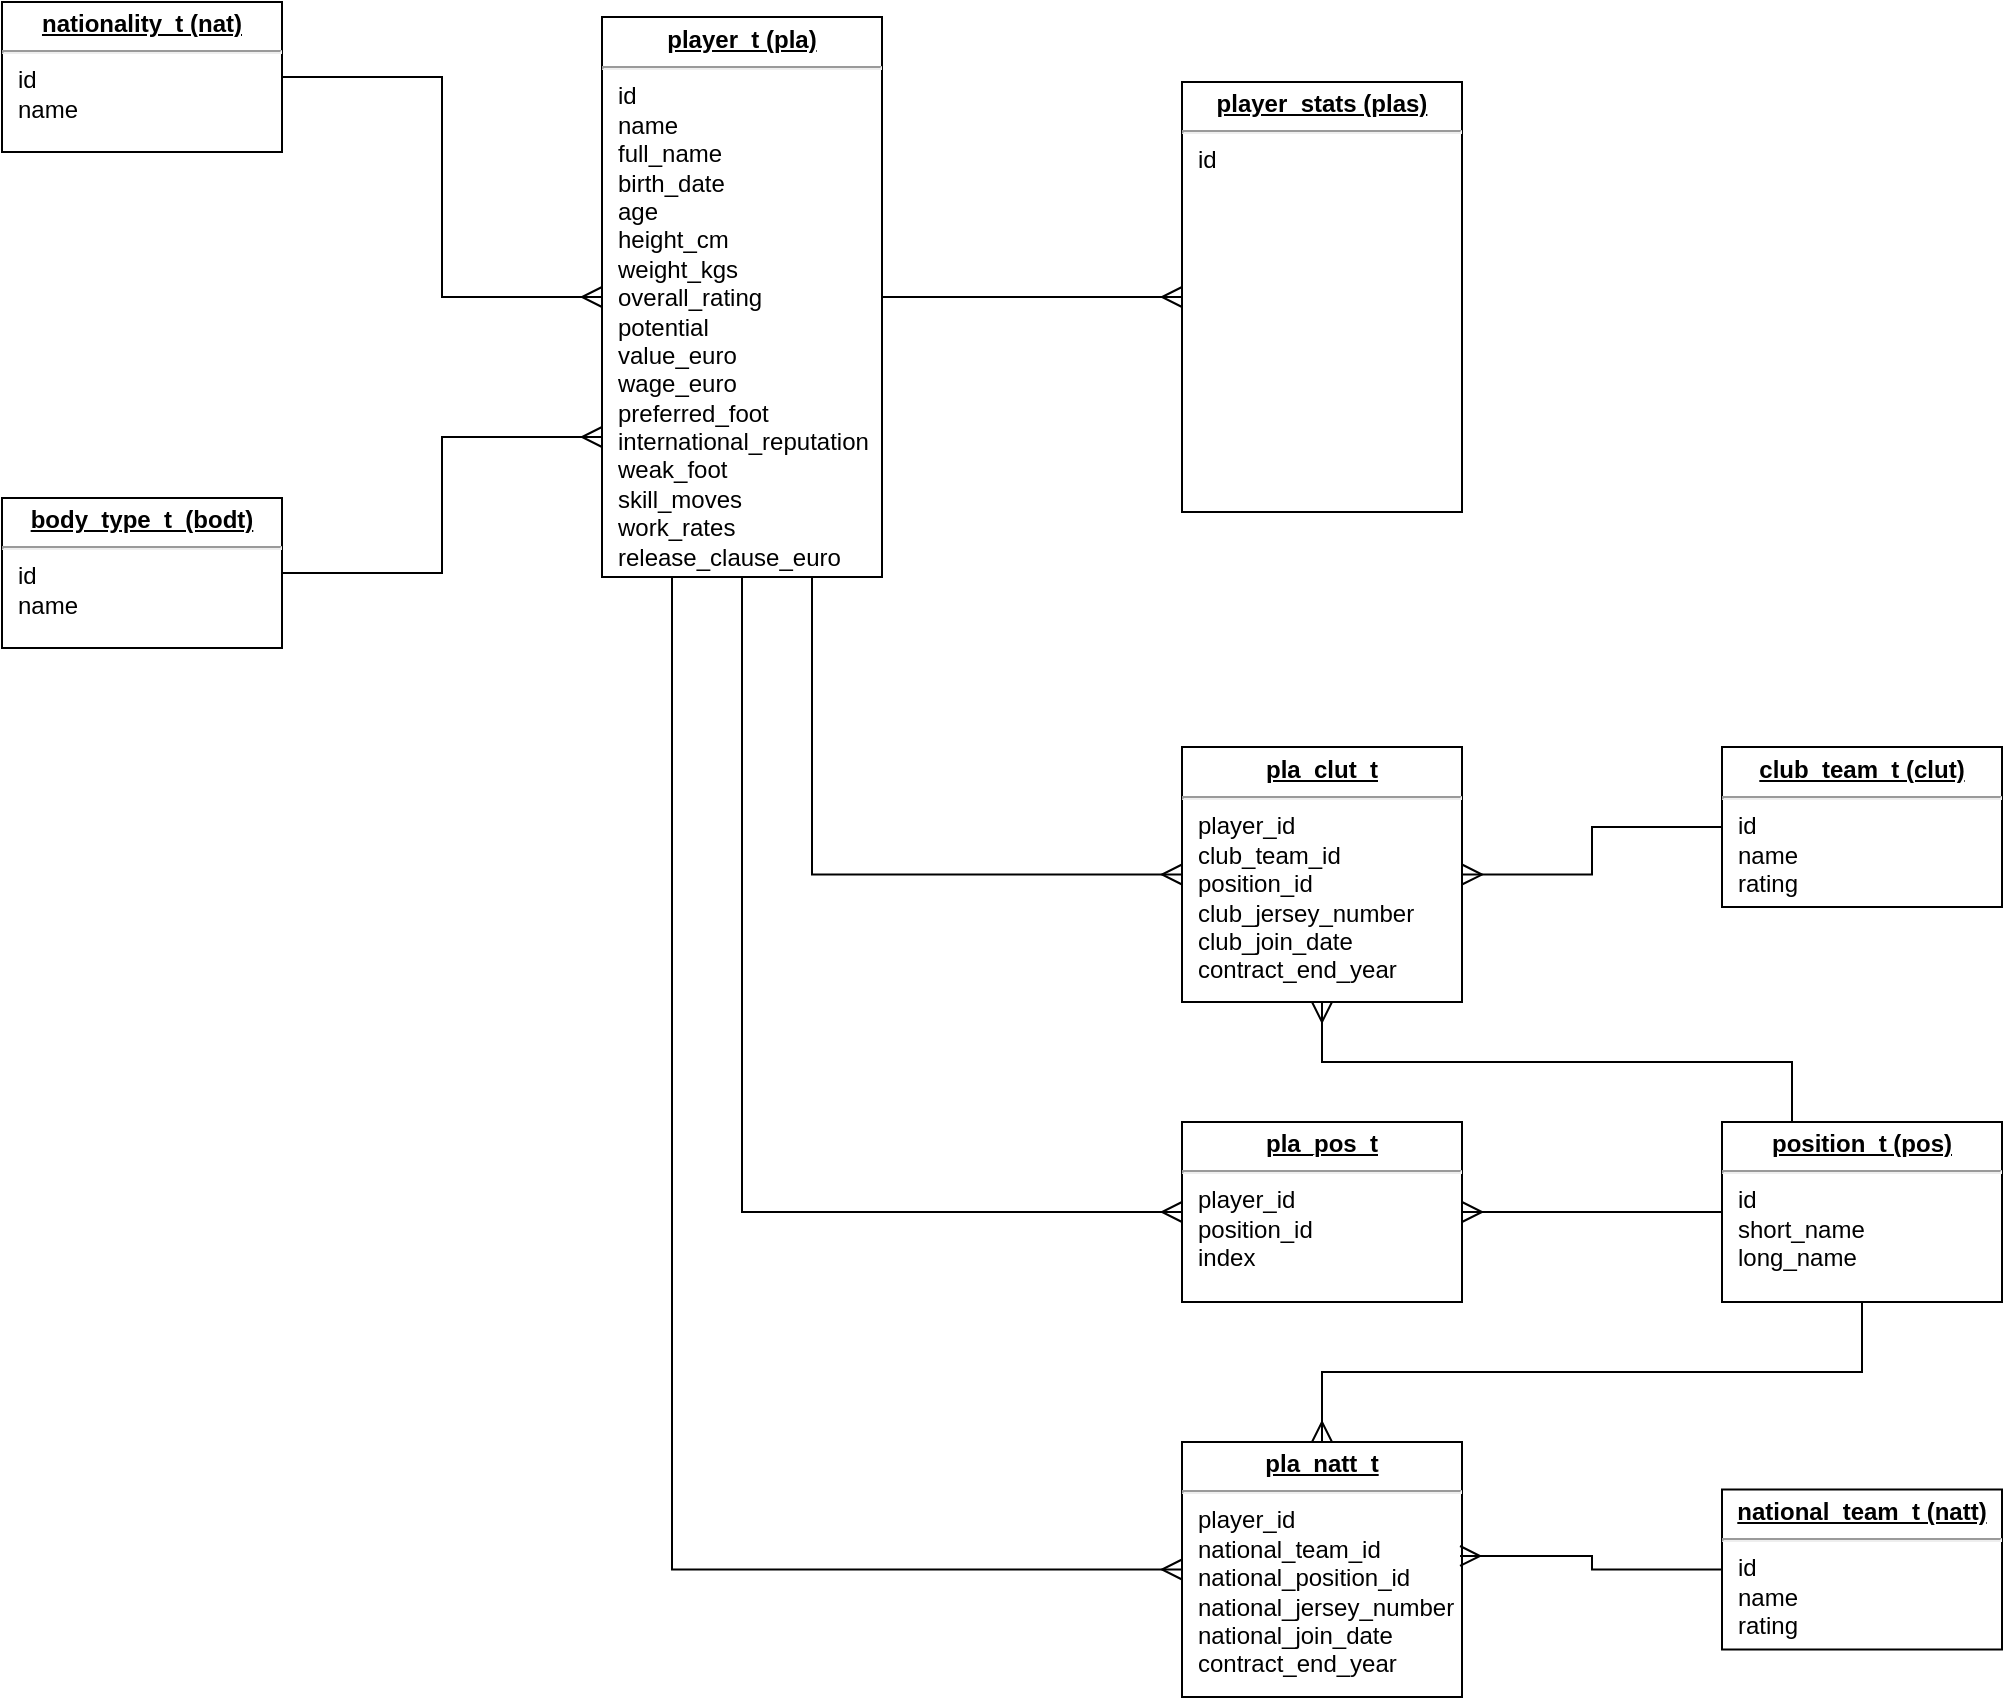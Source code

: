 <mxfile version="14.4.3" type="device" pages="3"><diagram name="Player" id="a7904f86-f2b4-8e86-fa97-74104820619b"><mxGraphModel dx="2382" dy="900" grid="1" gridSize="10" guides="1" tooltips="1" connect="1" arrows="1" fold="1" page="1" pageScale="1" pageWidth="1100" pageHeight="850" background="#ffffff" math="0" shadow="0"><root><mxCell id="0"/><mxCell id="1" parent="0"/><mxCell id="24794b860abc3c2d-17" value="&lt;p style=&quot;margin: 0px ; margin-top: 4px ; text-align: center ; text-decoration: underline&quot;&gt;&lt;b&gt;player_t (pla)&lt;/b&gt;&lt;/p&gt;&lt;hr&gt;&lt;p style=&quot;margin: 0px ; margin-left: 8px&quot;&gt;id&lt;/p&gt;&lt;p style=&quot;margin: 0px ; margin-left: 8px&quot;&gt;name&lt;/p&gt;&lt;p style=&quot;margin: 0px ; margin-left: 8px&quot;&gt;full_name&lt;/p&gt;&lt;p style=&quot;margin: 0px ; margin-left: 8px&quot;&gt;birth_date&lt;/p&gt;&lt;p style=&quot;margin: 0px ; margin-left: 8px&quot;&gt;age&lt;/p&gt;&lt;p style=&quot;margin: 0px ; margin-left: 8px&quot;&gt;height_cm&lt;/p&gt;&lt;p style=&quot;margin: 0px ; margin-left: 8px&quot;&gt;weight_kgs&lt;/p&gt;&lt;p style=&quot;margin: 0px ; margin-left: 8px&quot;&gt;overall_rating&lt;/p&gt;&lt;p style=&quot;margin: 0px ; margin-left: 8px&quot;&gt;potential&lt;/p&gt;&lt;p style=&quot;margin: 0px ; margin-left: 8px&quot;&gt;value_euro&lt;/p&gt;&lt;p style=&quot;margin: 0px ; margin-left: 8px&quot;&gt;wage_euro&lt;/p&gt;&lt;p style=&quot;margin: 0px ; margin-left: 8px&quot;&gt;preferred_foot&lt;/p&gt;&lt;p style=&quot;margin: 0px ; margin-left: 8px&quot;&gt;international_reputation&lt;/p&gt;&lt;p style=&quot;margin: 0px ; margin-left: 8px&quot;&gt;weak_foot&lt;/p&gt;&lt;p style=&quot;margin: 0px ; margin-left: 8px&quot;&gt;skill_moves&lt;/p&gt;&lt;p style=&quot;margin: 0px ; margin-left: 8px&quot;&gt;work_rates&lt;/p&gt;&lt;p style=&quot;margin: 0px ; margin-left: 8px&quot;&gt;release_clause_euro&lt;/p&gt;" style="verticalAlign=top;align=left;overflow=fill;fontSize=12;fontFamily=Helvetica;html=1;rounded=0;shadow=0;comic=0;labelBackgroundColor=none;strokeWidth=1" parent="1" vertex="1"><mxGeometry x="80" y="57.5" width="140" height="280" as="geometry"/></mxCell><mxCell id="24794b860abc3c2d-19" value="&lt;p style=&quot;margin: 0px ; margin-top: 4px ; text-align: center ; text-decoration: underline&quot;&gt;&lt;b&gt;position_t (pos)&lt;/b&gt;&lt;/p&gt;&lt;hr&gt;&lt;p style=&quot;margin: 0px ; margin-left: 8px&quot;&gt;id&lt;/p&gt;&lt;p style=&quot;margin: 0px ; margin-left: 8px&quot;&gt;short_name&lt;/p&gt;&lt;p style=&quot;margin: 0px ; margin-left: 8px&quot;&gt;long_name&lt;/p&gt;" style="verticalAlign=top;align=left;overflow=fill;fontSize=12;fontFamily=Helvetica;html=1;rounded=0;shadow=0;comic=0;labelBackgroundColor=none;strokeWidth=1" parent="1" vertex="1"><mxGeometry x="640" y="610" width="140" height="90" as="geometry"/></mxCell><mxCell id="24794b860abc3c2d-20" value="&lt;p style=&quot;margin: 0px ; margin-top: 4px ; text-align: center ; text-decoration: underline&quot;&gt;&lt;b&gt;nationality_t (nat)&lt;/b&gt;&lt;/p&gt;&lt;hr&gt;&lt;p style=&quot;margin: 0px ; margin-left: 8px&quot;&gt;id&lt;/p&gt;&lt;p style=&quot;margin: 0px ; margin-left: 8px&quot;&gt;name&lt;/p&gt;" style="verticalAlign=top;align=left;overflow=fill;fontSize=12;fontFamily=Helvetica;html=1;rounded=0;shadow=0;comic=0;labelBackgroundColor=none;strokeWidth=1" parent="1" vertex="1"><mxGeometry x="-220" y="50" width="140" height="75" as="geometry"/></mxCell><mxCell id="VgtW5pbkn3UoiezEApgY-1" value="&lt;p style=&quot;margin: 0px ; margin-top: 4px ; text-align: center ; text-decoration: underline&quot;&gt;&lt;b&gt;pla_clut_t&lt;/b&gt;&lt;/p&gt;&lt;hr&gt;&lt;p style=&quot;margin: 0px ; margin-left: 8px&quot;&gt;player_id&lt;/p&gt;&lt;p style=&quot;margin: 0px ; margin-left: 8px&quot;&gt;club_team_id&lt;/p&gt;&lt;p style=&quot;margin: 0px ; margin-left: 8px&quot;&gt;&lt;span&gt;position_id&lt;/span&gt;&lt;br&gt;&lt;/p&gt;&lt;p style=&quot;margin: 0px ; margin-left: 8px&quot;&gt;club_jersey_number&lt;/p&gt;&lt;p style=&quot;margin: 0px ; margin-left: 8px&quot;&gt;club_join_date&lt;/p&gt;&lt;p style=&quot;margin: 0px ; margin-left: 8px&quot;&gt;contract_end_year&lt;/p&gt;" style="verticalAlign=top;align=left;overflow=fill;fontSize=12;fontFamily=Helvetica;html=1;rounded=0;shadow=0;comic=0;labelBackgroundColor=none;strokeWidth=1" vertex="1" parent="1"><mxGeometry x="370" y="422.5" width="140" height="127.5" as="geometry"/></mxCell><mxCell id="VgtW5pbkn3UoiezEApgY-2" value="&lt;p style=&quot;margin: 0px ; margin-top: 4px ; text-align: center ; text-decoration: underline&quot;&gt;&lt;b&gt;club_team_t (clut)&lt;/b&gt;&lt;/p&gt;&lt;hr&gt;&lt;p style=&quot;margin: 0px ; margin-left: 8px&quot;&gt;id&lt;/p&gt;&lt;p style=&quot;margin: 0px ; margin-left: 8px&quot;&gt;name&lt;/p&gt;&lt;p style=&quot;margin: 0px ; margin-left: 8px&quot;&gt;rating&lt;/p&gt;" style="verticalAlign=top;align=left;overflow=fill;fontSize=12;fontFamily=Helvetica;html=1;rounded=0;shadow=0;comic=0;labelBackgroundColor=none;strokeWidth=1" vertex="1" parent="1"><mxGeometry x="640" y="422.5" width="140" height="80" as="geometry"/></mxCell><mxCell id="VgtW5pbkn3UoiezEApgY-3" value="&lt;p style=&quot;margin: 0px ; margin-top: 4px ; text-align: center ; text-decoration: underline&quot;&gt;&lt;b&gt;pla_natt_t&lt;/b&gt;&lt;/p&gt;&lt;hr&gt;&lt;p style=&quot;margin: 0px ; margin-left: 8px&quot;&gt;player_id&lt;/p&gt;&lt;p style=&quot;margin: 0px ; margin-left: 8px&quot;&gt;national_team_id&lt;/p&gt;&lt;p style=&quot;margin: 0px ; margin-left: 8px&quot;&gt;national_position_id&lt;/p&gt;&lt;p style=&quot;margin: 0px ; margin-left: 8px&quot;&gt;national_jersey_number&lt;/p&gt;&lt;p style=&quot;margin: 0px ; margin-left: 8px&quot;&gt;national_join_date&lt;/p&gt;&lt;p style=&quot;margin: 0px ; margin-left: 8px&quot;&gt;contract_end_year&lt;/p&gt;" style="verticalAlign=top;align=left;overflow=fill;fontSize=12;fontFamily=Helvetica;html=1;rounded=0;shadow=0;comic=0;labelBackgroundColor=none;strokeWidth=1" vertex="1" parent="1"><mxGeometry x="370" y="770" width="140" height="127.5" as="geometry"/></mxCell><mxCell id="VgtW5pbkn3UoiezEApgY-4" value="&lt;p style=&quot;margin: 0px ; margin-top: 4px ; text-align: center ; text-decoration: underline&quot;&gt;&lt;b&gt;national_team_t (natt)&lt;/b&gt;&lt;/p&gt;&lt;hr&gt;&lt;p style=&quot;margin: 0px ; margin-left: 8px&quot;&gt;id&lt;/p&gt;&lt;p style=&quot;margin: 0px ; margin-left: 8px&quot;&gt;name&lt;/p&gt;&lt;p style=&quot;margin: 0px ; margin-left: 8px&quot;&gt;rating&lt;/p&gt;" style="verticalAlign=top;align=left;overflow=fill;fontSize=12;fontFamily=Helvetica;html=1;rounded=0;shadow=0;comic=0;labelBackgroundColor=none;strokeWidth=1" vertex="1" parent="1"><mxGeometry x="640" y="793.75" width="140" height="80" as="geometry"/></mxCell><mxCell id="VgtW5pbkn3UoiezEApgY-5" value="&lt;p style=&quot;margin: 0px ; margin-top: 4px ; text-align: center ; text-decoration: underline&quot;&gt;&lt;b&gt;body_type_t&amp;nbsp; (bodt)&lt;/b&gt;&lt;/p&gt;&lt;hr&gt;&lt;p style=&quot;margin: 0px ; margin-left: 8px&quot;&gt;id&lt;/p&gt;&lt;p style=&quot;margin: 0px ; margin-left: 8px&quot;&gt;name&lt;/p&gt;" style="verticalAlign=top;align=left;overflow=fill;fontSize=12;fontFamily=Helvetica;html=1;rounded=0;shadow=0;comic=0;labelBackgroundColor=none;strokeWidth=1" vertex="1" parent="1"><mxGeometry x="-220" y="298" width="140" height="75" as="geometry"/></mxCell><mxCell id="VgtW5pbkn3UoiezEApgY-7" value="&lt;p style=&quot;margin: 0px ; margin-top: 4px ; text-align: center ; text-decoration: underline&quot;&gt;&lt;b&gt;pla_pos_t&lt;/b&gt;&lt;/p&gt;&lt;hr&gt;&lt;p style=&quot;margin: 0px ; margin-left: 8px&quot;&gt;player_id&lt;/p&gt;&lt;p style=&quot;margin: 0px ; margin-left: 8px&quot;&gt;position_id&lt;/p&gt;&lt;p style=&quot;margin: 0px ; margin-left: 8px&quot;&gt;index&lt;/p&gt;" style="verticalAlign=top;align=left;overflow=fill;fontSize=12;fontFamily=Helvetica;html=1;rounded=0;shadow=0;comic=0;labelBackgroundColor=none;strokeWidth=1" vertex="1" parent="1"><mxGeometry x="370" y="610" width="140" height="90" as="geometry"/></mxCell><mxCell id="VgtW5pbkn3UoiezEApgY-8" style="edgeStyle=orthogonalEdgeStyle;rounded=0;html=1;exitX=0.5;exitY=1;entryX=0;entryY=0.5;labelBackgroundColor=none;endArrow=ERmany;endFill=0;endSize=8;fontFamily=Verdana;fontSize=12;align=left;exitDx=0;exitDy=0;entryDx=0;entryDy=0;" edge="1" parent="1" source="24794b860abc3c2d-17" target="VgtW5pbkn3UoiezEApgY-7"><mxGeometry relative="1" as="geometry"><mxPoint x="290" y="351.25" as="sourcePoint"/><mxPoint x="650" y="352.5" as="targetPoint"/></mxGeometry></mxCell><mxCell id="VgtW5pbkn3UoiezEApgY-9" style="edgeStyle=orthogonalEdgeStyle;rounded=0;html=1;exitX=0;exitY=0.5;entryX=1;entryY=0.5;labelBackgroundColor=none;endArrow=ERmany;endFill=0;endSize=8;fontFamily=Verdana;fontSize=12;align=left;exitDx=0;exitDy=0;entryDx=0;entryDy=0;" edge="1" parent="1" source="24794b860abc3c2d-19" target="VgtW5pbkn3UoiezEApgY-7"><mxGeometry relative="1" as="geometry"><mxPoint x="390" y="665" as="sourcePoint"/><mxPoint x="220" y="720" as="targetPoint"/></mxGeometry></mxCell><mxCell id="VgtW5pbkn3UoiezEApgY-10" style="edgeStyle=orthogonalEdgeStyle;rounded=0;html=1;exitX=1;exitY=0.5;labelBackgroundColor=none;endArrow=ERmany;endFill=0;endSize=8;fontFamily=Verdana;fontSize=12;align=left;exitDx=0;exitDy=0;" edge="1" parent="1" source="24794b860abc3c2d-20" target="24794b860abc3c2d-17"><mxGeometry relative="1" as="geometry"><mxPoint x="160" y="100" as="sourcePoint"/><mxPoint x="330" y="45" as="targetPoint"/></mxGeometry></mxCell><mxCell id="VgtW5pbkn3UoiezEApgY-11" style="edgeStyle=orthogonalEdgeStyle;rounded=0;html=1;exitX=0.75;exitY=1;entryX=0;entryY=0.5;labelBackgroundColor=none;endArrow=ERmany;endFill=0;endSize=8;fontFamily=Verdana;fontSize=12;align=left;exitDx=0;exitDy=0;entryDx=0;entryDy=0;" edge="1" parent="1" source="24794b860abc3c2d-17" target="VgtW5pbkn3UoiezEApgY-1"><mxGeometry relative="1" as="geometry"><mxPoint x="220" y="190" as="sourcePoint"/><mxPoint x="390" y="135" as="targetPoint"/></mxGeometry></mxCell><mxCell id="VgtW5pbkn3UoiezEApgY-12" style="edgeStyle=orthogonalEdgeStyle;rounded=0;html=1;exitX=0;exitY=0.5;entryX=1;entryY=0.5;labelBackgroundColor=none;endArrow=ERmany;endFill=0;endSize=8;fontFamily=Verdana;fontSize=12;align=left;exitDx=0;exitDy=0;entryDx=0;entryDy=0;" edge="1" parent="1" source="VgtW5pbkn3UoiezEApgY-2" target="VgtW5pbkn3UoiezEApgY-1"><mxGeometry relative="1" as="geometry"><mxPoint x="255" y="405" as="sourcePoint"/><mxPoint x="380" y="496.25" as="targetPoint"/></mxGeometry></mxCell><mxCell id="VgtW5pbkn3UoiezEApgY-13" style="edgeStyle=orthogonalEdgeStyle;rounded=0;html=1;exitX=0;exitY=0.5;entryX=0.993;entryY=0.447;labelBackgroundColor=none;endArrow=ERmany;endFill=0;endSize=8;fontFamily=Verdana;fontSize=12;align=left;exitDx=0;exitDy=0;entryDx=0;entryDy=0;entryPerimeter=0;" edge="1" parent="1" source="VgtW5pbkn3UoiezEApgY-4" target="VgtW5pbkn3UoiezEApgY-3"><mxGeometry relative="1" as="geometry"><mxPoint x="650" y="642.5" as="sourcePoint"/><mxPoint x="520" y="666.25" as="targetPoint"/></mxGeometry></mxCell><mxCell id="VgtW5pbkn3UoiezEApgY-14" style="edgeStyle=orthogonalEdgeStyle;rounded=0;html=1;exitX=1;exitY=0.5;labelBackgroundColor=none;endArrow=ERmany;endFill=0;endSize=8;fontFamily=Verdana;fontSize=12;align=left;exitDx=0;exitDy=0;entryX=0;entryY=0.75;entryDx=0;entryDy=0;" edge="1" parent="1" source="VgtW5pbkn3UoiezEApgY-5" target="24794b860abc3c2d-17"><mxGeometry relative="1" as="geometry"><mxPoint x="-70" y="217.5" as="sourcePoint"/><mxPoint x="90" y="207.5" as="targetPoint"/></mxGeometry></mxCell><mxCell id="VgtW5pbkn3UoiezEApgY-15" style="edgeStyle=orthogonalEdgeStyle;rounded=0;html=1;exitX=0.25;exitY=1;entryX=0;entryY=0.5;labelBackgroundColor=none;endArrow=ERmany;endFill=0;endSize=8;fontFamily=Verdana;fontSize=12;align=left;exitDx=0;exitDy=0;entryDx=0;entryDy=0;" edge="1" parent="1" source="24794b860abc3c2d-17" target="VgtW5pbkn3UoiezEApgY-3"><mxGeometry relative="1" as="geometry"><mxPoint x="255" y="405" as="sourcePoint"/><mxPoint x="380" y="496.25" as="targetPoint"/></mxGeometry></mxCell><mxCell id="VgtW5pbkn3UoiezEApgY-16" style="edgeStyle=orthogonalEdgeStyle;rounded=0;html=1;exitX=0.25;exitY=0;entryX=0.5;entryY=1;labelBackgroundColor=none;endArrow=ERmany;endFill=0;endSize=8;fontFamily=Verdana;fontSize=12;align=left;exitDx=0;exitDy=0;entryDx=0;entryDy=0;" edge="1" parent="1" source="24794b860abc3c2d-19" target="VgtW5pbkn3UoiezEApgY-1"><mxGeometry relative="1" as="geometry"><mxPoint x="650" y="472.5" as="sourcePoint"/><mxPoint x="520" y="496.25" as="targetPoint"/></mxGeometry></mxCell><mxCell id="VgtW5pbkn3UoiezEApgY-17" style="edgeStyle=orthogonalEdgeStyle;rounded=0;html=1;exitX=0.5;exitY=1;entryX=0.5;entryY=0;labelBackgroundColor=none;endArrow=ERmany;endFill=0;endSize=8;fontFamily=Verdana;fontSize=12;align=left;exitDx=0;exitDy=0;entryDx=0;entryDy=0;" edge="1" parent="1" source="24794b860abc3c2d-19" target="VgtW5pbkn3UoiezEApgY-3"><mxGeometry relative="1" as="geometry"><mxPoint x="720" y="180" as="sourcePoint"/><mxPoint x="450" y="432.5" as="targetPoint"/></mxGeometry></mxCell><mxCell id="FMtql3rJiyTyllceW8T8-1" value="&lt;p style=&quot;margin: 0px ; margin-top: 4px ; text-align: center ; text-decoration: underline&quot;&gt;&lt;b&gt;player_stats (plas)&lt;/b&gt;&lt;/p&gt;&lt;hr&gt;&lt;p style=&quot;margin: 0px ; margin-left: 8px&quot;&gt;id&lt;/p&gt;&lt;p style=&quot;margin: 0px ; margin-left: 8px&quot;&gt;&lt;br&gt;&lt;/p&gt;" style="verticalAlign=top;align=left;overflow=fill;fontSize=12;fontFamily=Helvetica;html=1;rounded=0;shadow=0;comic=0;labelBackgroundColor=none;strokeWidth=1" vertex="1" parent="1"><mxGeometry x="370" y="90" width="140" height="215" as="geometry"/></mxCell><mxCell id="FMtql3rJiyTyllceW8T8-2" style="edgeStyle=orthogonalEdgeStyle;rounded=0;html=1;exitX=1;exitY=0.5;labelBackgroundColor=none;endArrow=ERmany;endFill=0;endSize=8;fontFamily=Verdana;fontSize=12;align=left;exitDx=0;exitDy=0;" edge="1" parent="1" source="24794b860abc3c2d-17" target="FMtql3rJiyTyllceW8T8-1"><mxGeometry relative="1" as="geometry"><mxPoint x="-10" y="307.5" as="sourcePoint"/><mxPoint x="150" y="297.5" as="targetPoint"/></mxGeometry></mxCell></root></mxGraphModel></diagram><diagram id="k6fk6Ao9b4sZNOrfLM8S" name="Fixture"><mxGraphModel dx="1282" dy="900" grid="1" gridSize="10" guides="1" tooltips="1" connect="1" arrows="1" fold="1" page="1" pageScale="1" pageWidth="827" pageHeight="1169" math="0" shadow="0"><root><mxCell id="kqiu1RdzVAXw72loHSjN-0"/><mxCell id="kqiu1RdzVAXw72loHSjN-1" parent="kqiu1RdzVAXw72loHSjN-0"/><mxCell id="7QVr-R4bVlzDrb3leeiZ-0" value="&lt;p style=&quot;margin: 0px ; margin-top: 4px ; text-align: center ; text-decoration: underline&quot;&gt;&lt;b&gt;fixture_t (fix)&lt;/b&gt;&lt;/p&gt;&lt;hr&gt;&lt;p style=&quot;margin: 0px ; margin-left: 8px&quot;&gt;id&lt;/p&gt;&lt;p style=&quot;margin: 0px ; margin-left: 8px&quot;&gt;when&lt;/p&gt;&lt;p style=&quot;margin: 0px ; margin-left: 8px&quot;&gt;start_time&lt;/p&gt;&lt;p style=&quot;margin: 0px ; margin-left: 8px&quot;&gt;stadium_id&lt;/p&gt;&lt;p style=&quot;margin: 0px ; margin-left: 8px&quot;&gt;home_team_id&lt;/p&gt;&lt;p style=&quot;margin: 0px ; margin-left: 8px&quot;&gt;away_team_id&lt;/p&gt;&lt;p style=&quot;margin: 0px ; margin-left: 8px&quot;&gt;&lt;br&gt;&lt;/p&gt;" style="verticalAlign=top;align=left;overflow=fill;fontSize=12;fontFamily=Helvetica;html=1;rounded=0;shadow=0;comic=0;labelBackgroundColor=none;strokeWidth=1" vertex="1" parent="kqiu1RdzVAXw72loHSjN-1"><mxGeometry x="140" y="180" width="140" height="120" as="geometry"/></mxCell><mxCell id="yHS0wZq4CN-Jk16hE1fU-0" value="&lt;p style=&quot;margin: 0px ; margin-top: 4px ; text-align: center ; text-decoration: underline&quot;&gt;&lt;b&gt;line_up_t (linu)&lt;/b&gt;&lt;/p&gt;&lt;hr&gt;&lt;p style=&quot;margin: 0px ; margin-left: 8px&quot;&gt;id&lt;/p&gt;&lt;p style=&quot;margin: 0px ; margin-left: 8px&quot;&gt;player_id&lt;/p&gt;&lt;p style=&quot;margin: 0px ; margin-left: 8px&quot;&gt;sensor_id&lt;/p&gt;" style="verticalAlign=top;align=left;overflow=fill;fontSize=12;fontFamily=Helvetica;html=1;rounded=0;shadow=0;comic=0;labelBackgroundColor=none;strokeWidth=1" vertex="1" parent="kqiu1RdzVAXw72loHSjN-1"><mxGeometry x="420" y="180" width="140" height="100" as="geometry"/></mxCell><mxCell id="BDokTy2deNJU-JCgzmIA-0" style="edgeStyle=orthogonalEdgeStyle;rounded=0;html=1;labelBackgroundColor=none;endArrow=ERmany;endFill=0;endSize=8;fontFamily=Verdana;fontSize=12;align=left;entryX=0;entryY=0.5;entryDx=0;entryDy=0;" edge="1" parent="kqiu1RdzVAXw72loHSjN-1" target="yHS0wZq4CN-Jk16hE1fU-0"><mxGeometry relative="1" as="geometry"><mxPoint x="280" y="230" as="sourcePoint"/><mxPoint x="140" y="341.25" as="targetPoint"/></mxGeometry></mxCell></root></mxGraphModel></diagram><diagram id="2c58yKbxW9RixsyoGBS8" name="Venue"><mxGraphModel dx="1282" dy="900" grid="1" gridSize="10" guides="1" tooltips="1" connect="1" arrows="1" fold="1" page="1" pageScale="1" pageWidth="827" pageHeight="1169" math="0" shadow="0"><root><mxCell id="z9dzXiV57W1o2Opr54L4-0"/><mxCell id="z9dzXiV57W1o2Opr54L4-1" parent="z9dzXiV57W1o2Opr54L4-0"/><mxCell id="UmVeLSEFI3h2hR12eB-y-0" value="&lt;p style=&quot;margin: 0px ; margin-top: 4px ; text-align: center ; text-decoration: underline&quot;&gt;&lt;b&gt;stadium_id (sta)&lt;/b&gt;&lt;/p&gt;&lt;hr&gt;&lt;p style=&quot;margin: 0px ; margin-left: 8px&quot;&gt;id&lt;/p&gt;&lt;p style=&quot;margin: 0px ; margin-left: 8px&quot;&gt;name&lt;/p&gt;&lt;p style=&quot;margin: 0px ; margin-left: 8px&quot;&gt;pitch_x_size&lt;/p&gt;&lt;p style=&quot;margin: 0px ; margin-left: 8px&quot;&gt;pitch_y_size&lt;/p&gt;" style="verticalAlign=top;align=left;overflow=fill;fontSize=12;fontFamily=Helvetica;html=1;rounded=0;shadow=0;comic=0;labelBackgroundColor=none;strokeWidth=1" vertex="1" parent="z9dzXiV57W1o2Opr54L4-1"><mxGeometry x="140" y="410" width="140" height="110" as="geometry"/></mxCell></root></mxGraphModel></diagram></mxfile>